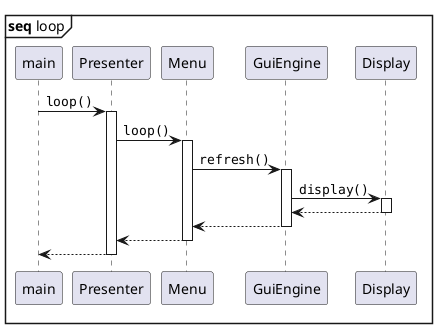 @startuml
autoactivate on
mainframe **seq** loop

main -> Presenter : ""loop()""
Presenter -> Menu : ""loop()""
Menu -> GuiEngine : ""refresh()""
GuiEngine -> Display : ""display()""
return
return
return
return


@enduml
